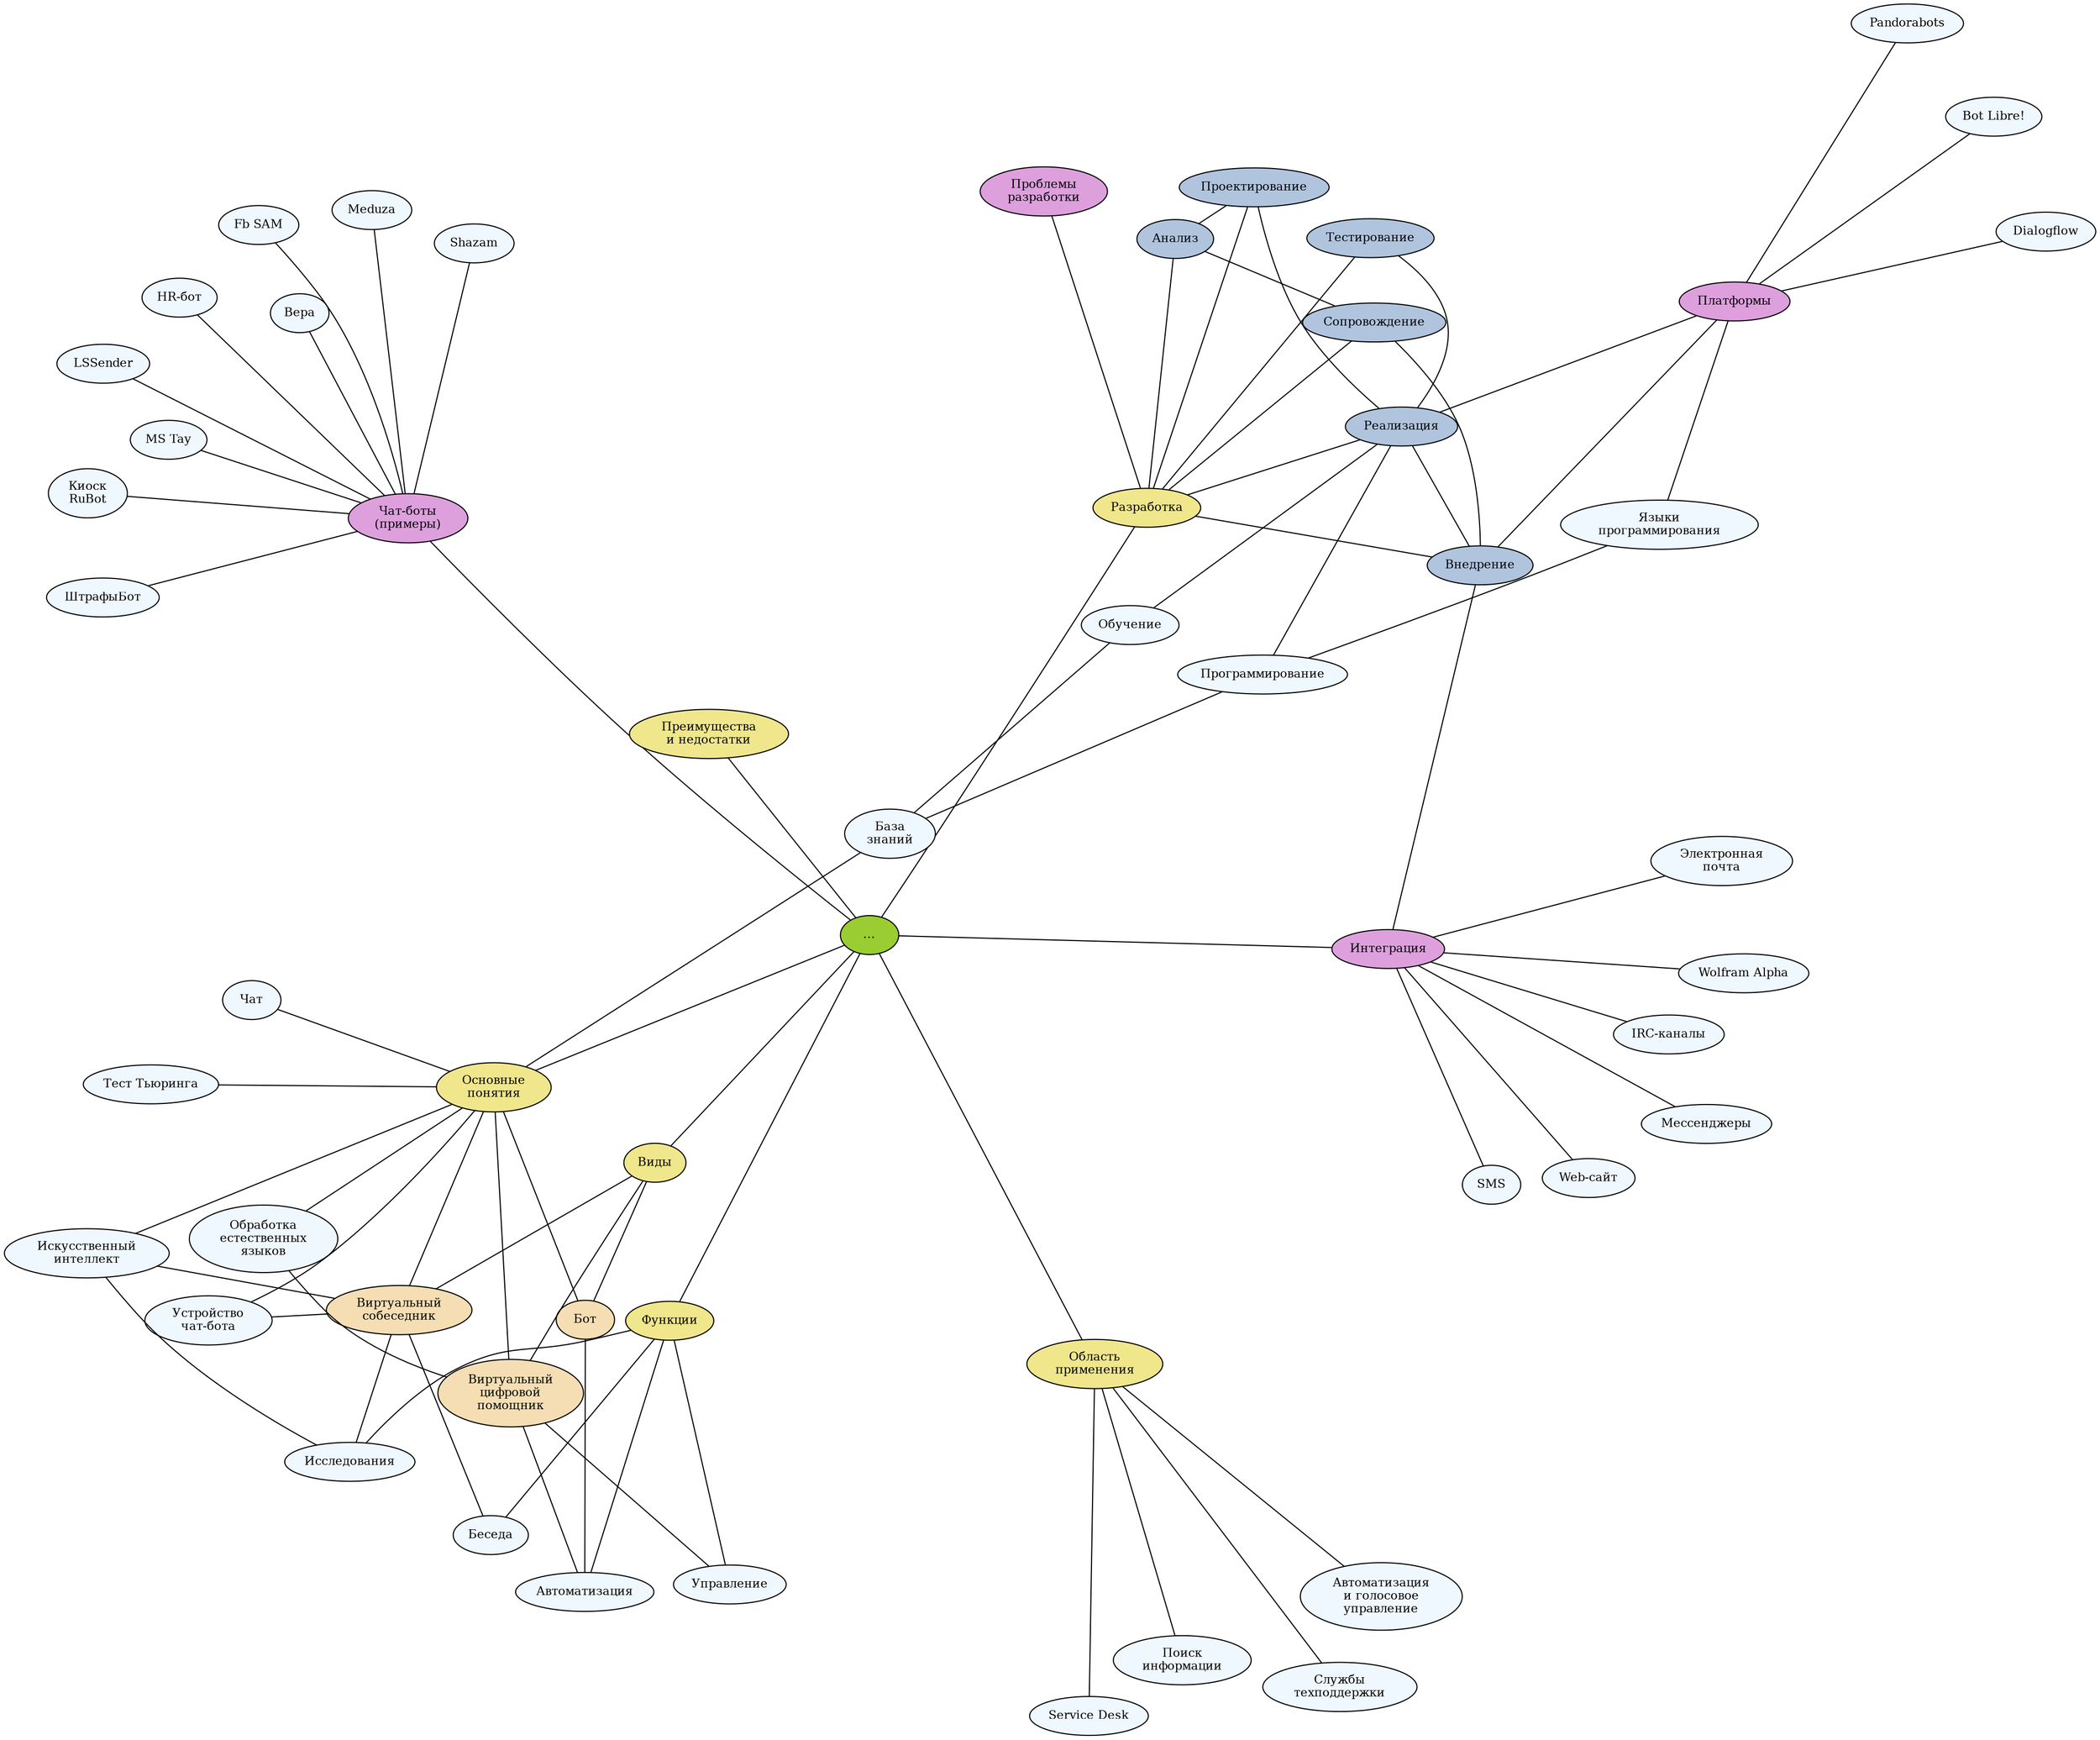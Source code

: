 graph chatbots {

// Configuration

graph [
center = true,
charset = "UTF-8",
label = "",
labelloc = "t",
labeljust = "c",
fontsize = 13,
style = invis,
layout = fdp,
splines = true
];

node [
fontsize = 11,
style = filled,
fillcolor = AliceBlue
];

edge [
style = solid
];

// Nodes

all [label = "..." fillcolor = YellowGreen];
chatbots [label = "Чат-боты\n(примеры)" fillcolor = Plum];

basics [label = "Основные\nпонятия" fillcolor = Khaki];
types [label = "Виды" fillcolor = Khaki];
functions [label = "Функции" fillcolor = Khaki];
development [label = "Разработка" fillcolor = Khaki];
benefits [label = "Преимущества\nи недостатки" fillcolor = Khaki];
applications [label = "Область\nприменения" fillcolor = Khaki];

talk [label = "Беседа"];
automation [label = "Автоматизация"];
control [label = "Управление"];
research [label = "Исследования"];

ibot [label = "Бот" fillcolor = Wheat];
chatbot [label = "Виртуальный\nсобеседник" fillcolor = Wheat];
VDA [label = "Виртуальный\nцифровой\nпомощник" fillcolor = Wheat];

knowledge_base [label = "База\nзнаний"];
AI [label = "Искусственный\nинтеллект"];
NLP [label = "Обработка\nестественных\nязыков"];
principles [label = "Устройство\nчат-бота"];

issues [label = "Проблемы\nразработки" fillcolor = Plum];
integration [label = "Интеграция" fillcolor = Plum];
platforms [label = "Платформы" fillcolor = Plum];

analysis [label = "Анализ" fillcolor = LightSteelBlue];
planning [label = "Проектирование" fillcolor = LightSteelBlue];
implementation [label = "Реализация" fillcolor = LightSteelBlue];
testing [label = "Тестирование" fillcolor = LightSteelBlue];
deployment [label = "Внедрение" fillcolor = LightSteelBlue];
maintenance [label = "Сопровождение" fillcolor = LightSteelBlue];

coding [label = "Программирование"];
training [label = "Обучение"];
languages [label = "Языки\nпрограммирования"];

// Edges

all -- basics;
all -- types;
all -- functions;
all -- chatbots;
all -- development;
all -- integration;
all -- benefits;
all -- applications;

basics -- AI;
basics -- NLP;
basics -- knowledge_base;
basics -- principles;

basics -- chatbot;
basics -- ibot;
basics -- VDA;
basics -- "Тест Тьюринга";
basics -- "Чат";

chatbots -- "Meduza";
chatbots -- "Fb SAM";
chatbots -- "Shazam";
chatbots -- "HR-бот";
chatbots -- "ШтрафыБот";
chatbots -- "Вера";
chatbots -- "Киоск\nRuBot";
chatbots -- "LSSender";
chatbots -- "MS Tay";

types -- chatbot;
types -- ibot;
types -- VDA;

functions -- talk;
functions -- automation;
functions -- control;
functions -- research;

talk -- chatbot;
automation -- ibot;
automation -- VDA;
control -- VDA;
research -- chatbot;
chatbot -- principles;

research -- AI;
AI -- chatbot;
NLP -- VDA;

development -- analysis;
development -- planning;
development -- implementation;
development -- testing;
development -- deployment;
development -- maintenance;
development -- issues;

maintenance -- analysis;
analysis -- planning;
planning -- implementation;
implementation -- testing;
implementation -- deployment;
deployment -- maintenance;

implementation -- coding;
implementation -- platforms;
implementation -- training;

training -- knowledge_base;
coding -- knowledge_base;

coding -- languages;
platforms -- languages;

deployment -- integration;
deployment -- platforms;

platforms -- "Bot Libre!";
platforms -- "Pandorabots";
platforms -- "Dialogflow";

integration -- "Мессенджеры";
integration -- "Электронная\nпочта";
integration -- "SMS";
integration -- "Web-сайт";
integration -- "Wolfram Alpha";
integration -- "IRC-каналы"

//applications -- deployment;
applications -- "Службы\nтехподдержки";
applications -- "Service Desk";
applications -- "Поиск\nинформации";
applications -- "Автоматизация\nи голосовое\nуправление";
}
